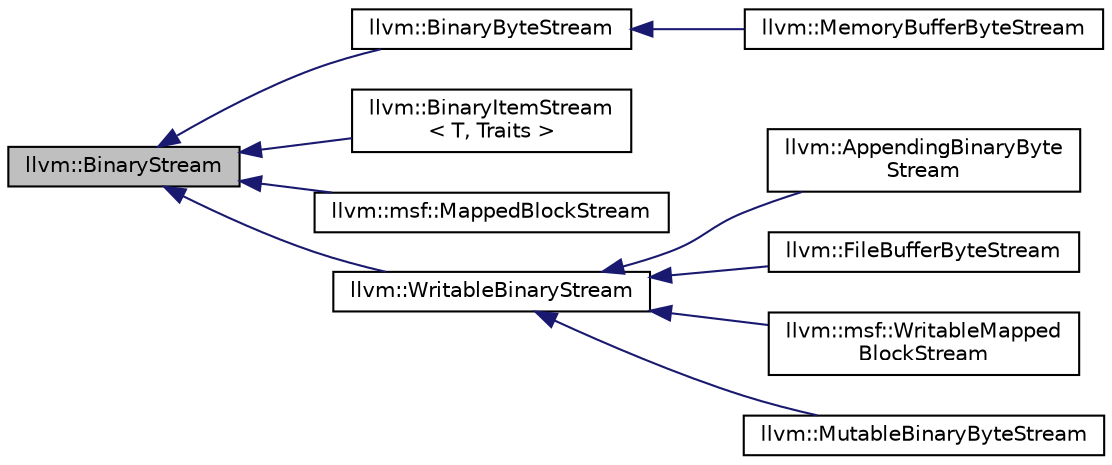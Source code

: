digraph "llvm::BinaryStream"
{
 // LATEX_PDF_SIZE
  bgcolor="transparent";
  edge [fontname="Helvetica",fontsize="10",labelfontname="Helvetica",labelfontsize="10"];
  node [fontname="Helvetica",fontsize="10",shape=record];
  rankdir="LR";
  Node1 [label="llvm::BinaryStream",height=0.2,width=0.4,color="black", fillcolor="grey75", style="filled", fontcolor="black",tooltip="An interface for accessing data in a stream-like format, but which discourages copying."];
  Node1 -> Node2 [dir="back",color="midnightblue",fontsize="10",style="solid",fontname="Helvetica"];
  Node2 [label="llvm::BinaryByteStream",height=0.2,width=0.4,color="black",URL="$classllvm_1_1BinaryByteStream.html",tooltip="An implementation of BinaryStream which holds its entire data set in a single contiguous buffer."];
  Node2 -> Node3 [dir="back",color="midnightblue",fontsize="10",style="solid",fontname="Helvetica"];
  Node3 [label="llvm::MemoryBufferByteStream",height=0.2,width=0.4,color="black",URL="$classllvm_1_1MemoryBufferByteStream.html",tooltip="An implementation of BinaryStream whose data is backed by an llvm MemoryBuffer object."];
  Node1 -> Node4 [dir="back",color="midnightblue",fontsize="10",style="solid",fontname="Helvetica"];
  Node4 [label="llvm::BinaryItemStream\l\< T, Traits \>",height=0.2,width=0.4,color="black",URL="$classllvm_1_1BinaryItemStream.html",tooltip="BinaryItemStream represents a sequence of objects stored in some kind of external container but for w..."];
  Node1 -> Node5 [dir="back",color="midnightblue",fontsize="10",style="solid",fontname="Helvetica"];
  Node5 [label="llvm::msf::MappedBlockStream",height=0.2,width=0.4,color="black",URL="$classllvm_1_1msf_1_1MappedBlockStream.html",tooltip="MappedBlockStream represents data stored in an MSF file into chunks of a particular size (called the ..."];
  Node1 -> Node6 [dir="back",color="midnightblue",fontsize="10",style="solid",fontname="Helvetica"];
  Node6 [label="llvm::WritableBinaryStream",height=0.2,width=0.4,color="black",URL="$classllvm_1_1WritableBinaryStream.html",tooltip="A BinaryStream which can be read from as well as written to."];
  Node6 -> Node7 [dir="back",color="midnightblue",fontsize="10",style="solid",fontname="Helvetica"];
  Node7 [label="llvm::AppendingBinaryByte\lStream",height=0.2,width=0.4,color="black",URL="$classllvm_1_1AppendingBinaryByteStream.html",tooltip="An implementation of WritableBinaryStream which can write at its end causing the underlying data to g..."];
  Node6 -> Node8 [dir="back",color="midnightblue",fontsize="10",style="solid",fontname="Helvetica"];
  Node8 [label="llvm::FileBufferByteStream",height=0.2,width=0.4,color="black",URL="$classllvm_1_1FileBufferByteStream.html",tooltip="An implementation of WritableBinaryStream backed by an llvm FileOutputBuffer."];
  Node6 -> Node9 [dir="back",color="midnightblue",fontsize="10",style="solid",fontname="Helvetica"];
  Node9 [label="llvm::msf::WritableMapped\lBlockStream",height=0.2,width=0.4,color="black",URL="$classllvm_1_1msf_1_1WritableMappedBlockStream.html",tooltip=" "];
  Node6 -> Node10 [dir="back",color="midnightblue",fontsize="10",style="solid",fontname="Helvetica"];
  Node10 [label="llvm::MutableBinaryByteStream",height=0.2,width=0.4,color="black",URL="$classllvm_1_1MutableBinaryByteStream.html",tooltip="An implementation of BinaryStream which holds its entire data set in a single contiguous buffer."];
}
